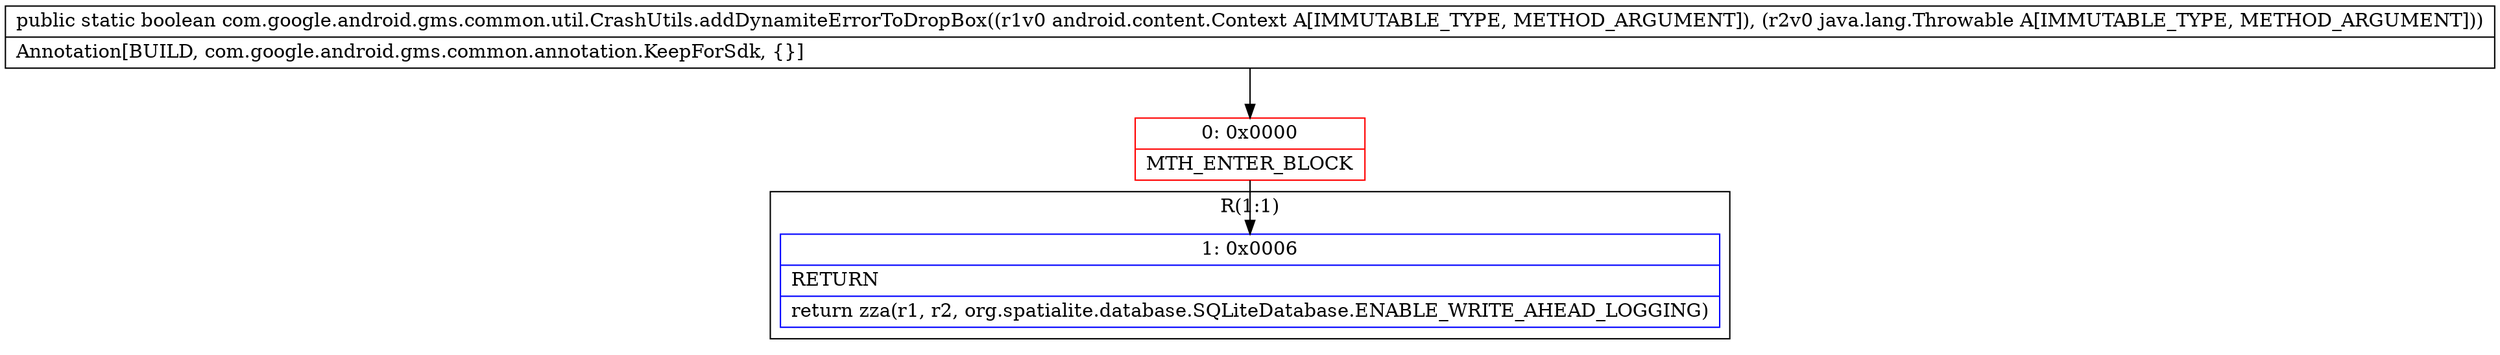 digraph "CFG forcom.google.android.gms.common.util.CrashUtils.addDynamiteErrorToDropBox(Landroid\/content\/Context;Ljava\/lang\/Throwable;)Z" {
subgraph cluster_Region_1197146564 {
label = "R(1:1)";
node [shape=record,color=blue];
Node_1 [shape=record,label="{1\:\ 0x0006|RETURN\l|return zza(r1, r2, org.spatialite.database.SQLiteDatabase.ENABLE_WRITE_AHEAD_LOGGING)\l}"];
}
Node_0 [shape=record,color=red,label="{0\:\ 0x0000|MTH_ENTER_BLOCK\l}"];
MethodNode[shape=record,label="{public static boolean com.google.android.gms.common.util.CrashUtils.addDynamiteErrorToDropBox((r1v0 android.content.Context A[IMMUTABLE_TYPE, METHOD_ARGUMENT]), (r2v0 java.lang.Throwable A[IMMUTABLE_TYPE, METHOD_ARGUMENT]))  | Annotation[BUILD, com.google.android.gms.common.annotation.KeepForSdk, \{\}]\l}"];
MethodNode -> Node_0;
Node_0 -> Node_1;
}

